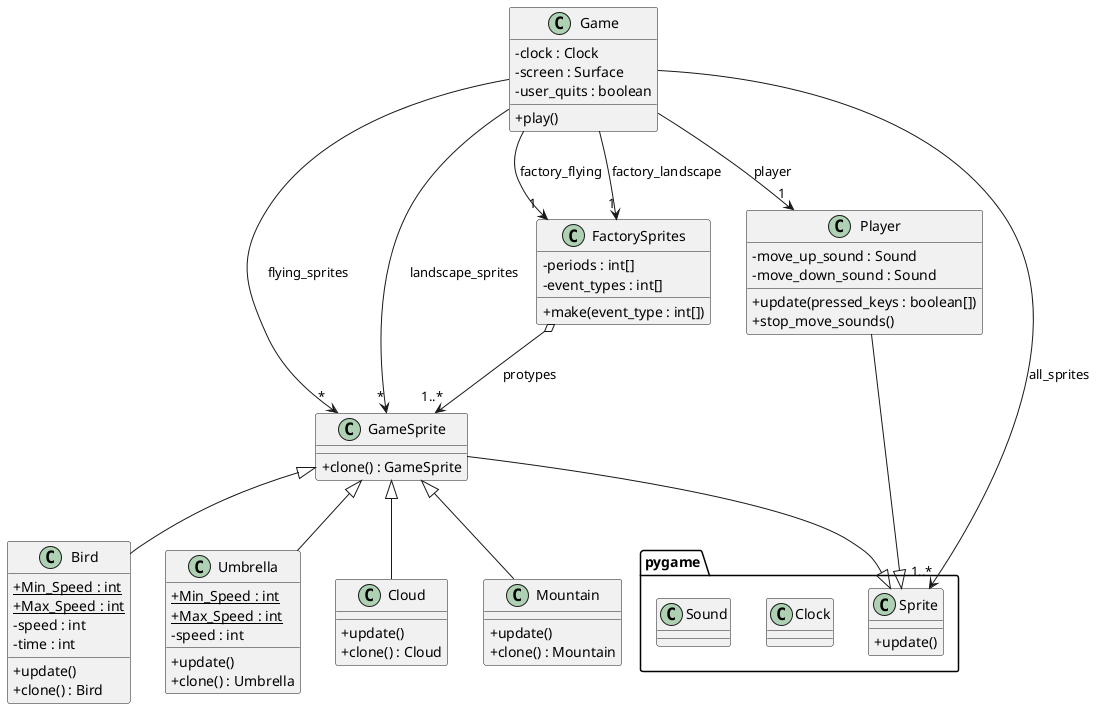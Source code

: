 @startuml
'https://plantuml.com/class-diagram
skinparam classAttributeIconSize 0
' use +, \#, - instead of icons for public, protected, private


package pygame {
  class Sprite {
    + update()
  }
  class Clock
  class Sound
}
class Bird extends  GameSprite {
+ {static} Min_Speed : int
+ {static} Max_Speed : int
- speed : int
- time : int
+update()
+ clone() : Bird

}
class Umbrella extends  GameSprite {
+ {static} Min_Speed : int
+ {static} Max_Speed : int
- speed : int
+update()
+ clone() : Umbrella

}
class FactorySprites{
- periods : int[]
- event_types : int[]
+ make(event_type : int[])
}
class GameSprite{
+ clone() : GameSprite
}
class Cloud extends GameSprite {
+update()
+clone() : Cloud
}
class Mountain extends GameSprite {
+update()
+clone() : Mountain
}
class Player  {
- move_up_sound : Sound
- move_down_sound : Sound
+ update(pressed_keys : boolean[])
+ stop_move_sounds()
}

class Game {
- clock : Clock
- screen : Surface
- user_quits : boolean
+ play()

}

Game --> FactorySprites : factory_flying "1"
Game --> FactorySprites : factory_landscape "1"
Game --> GameSprite : flying_sprites "*"
Game --> GameSprite : landscape_sprites "*"

Game --> Player : player "1"
FactorySprites o--> GameSprite : protypes "1..*"
Player --|> Sprite
GameSprite --|> Sprite
Game --> Sprite : all_sprites "1..*"


@enduml